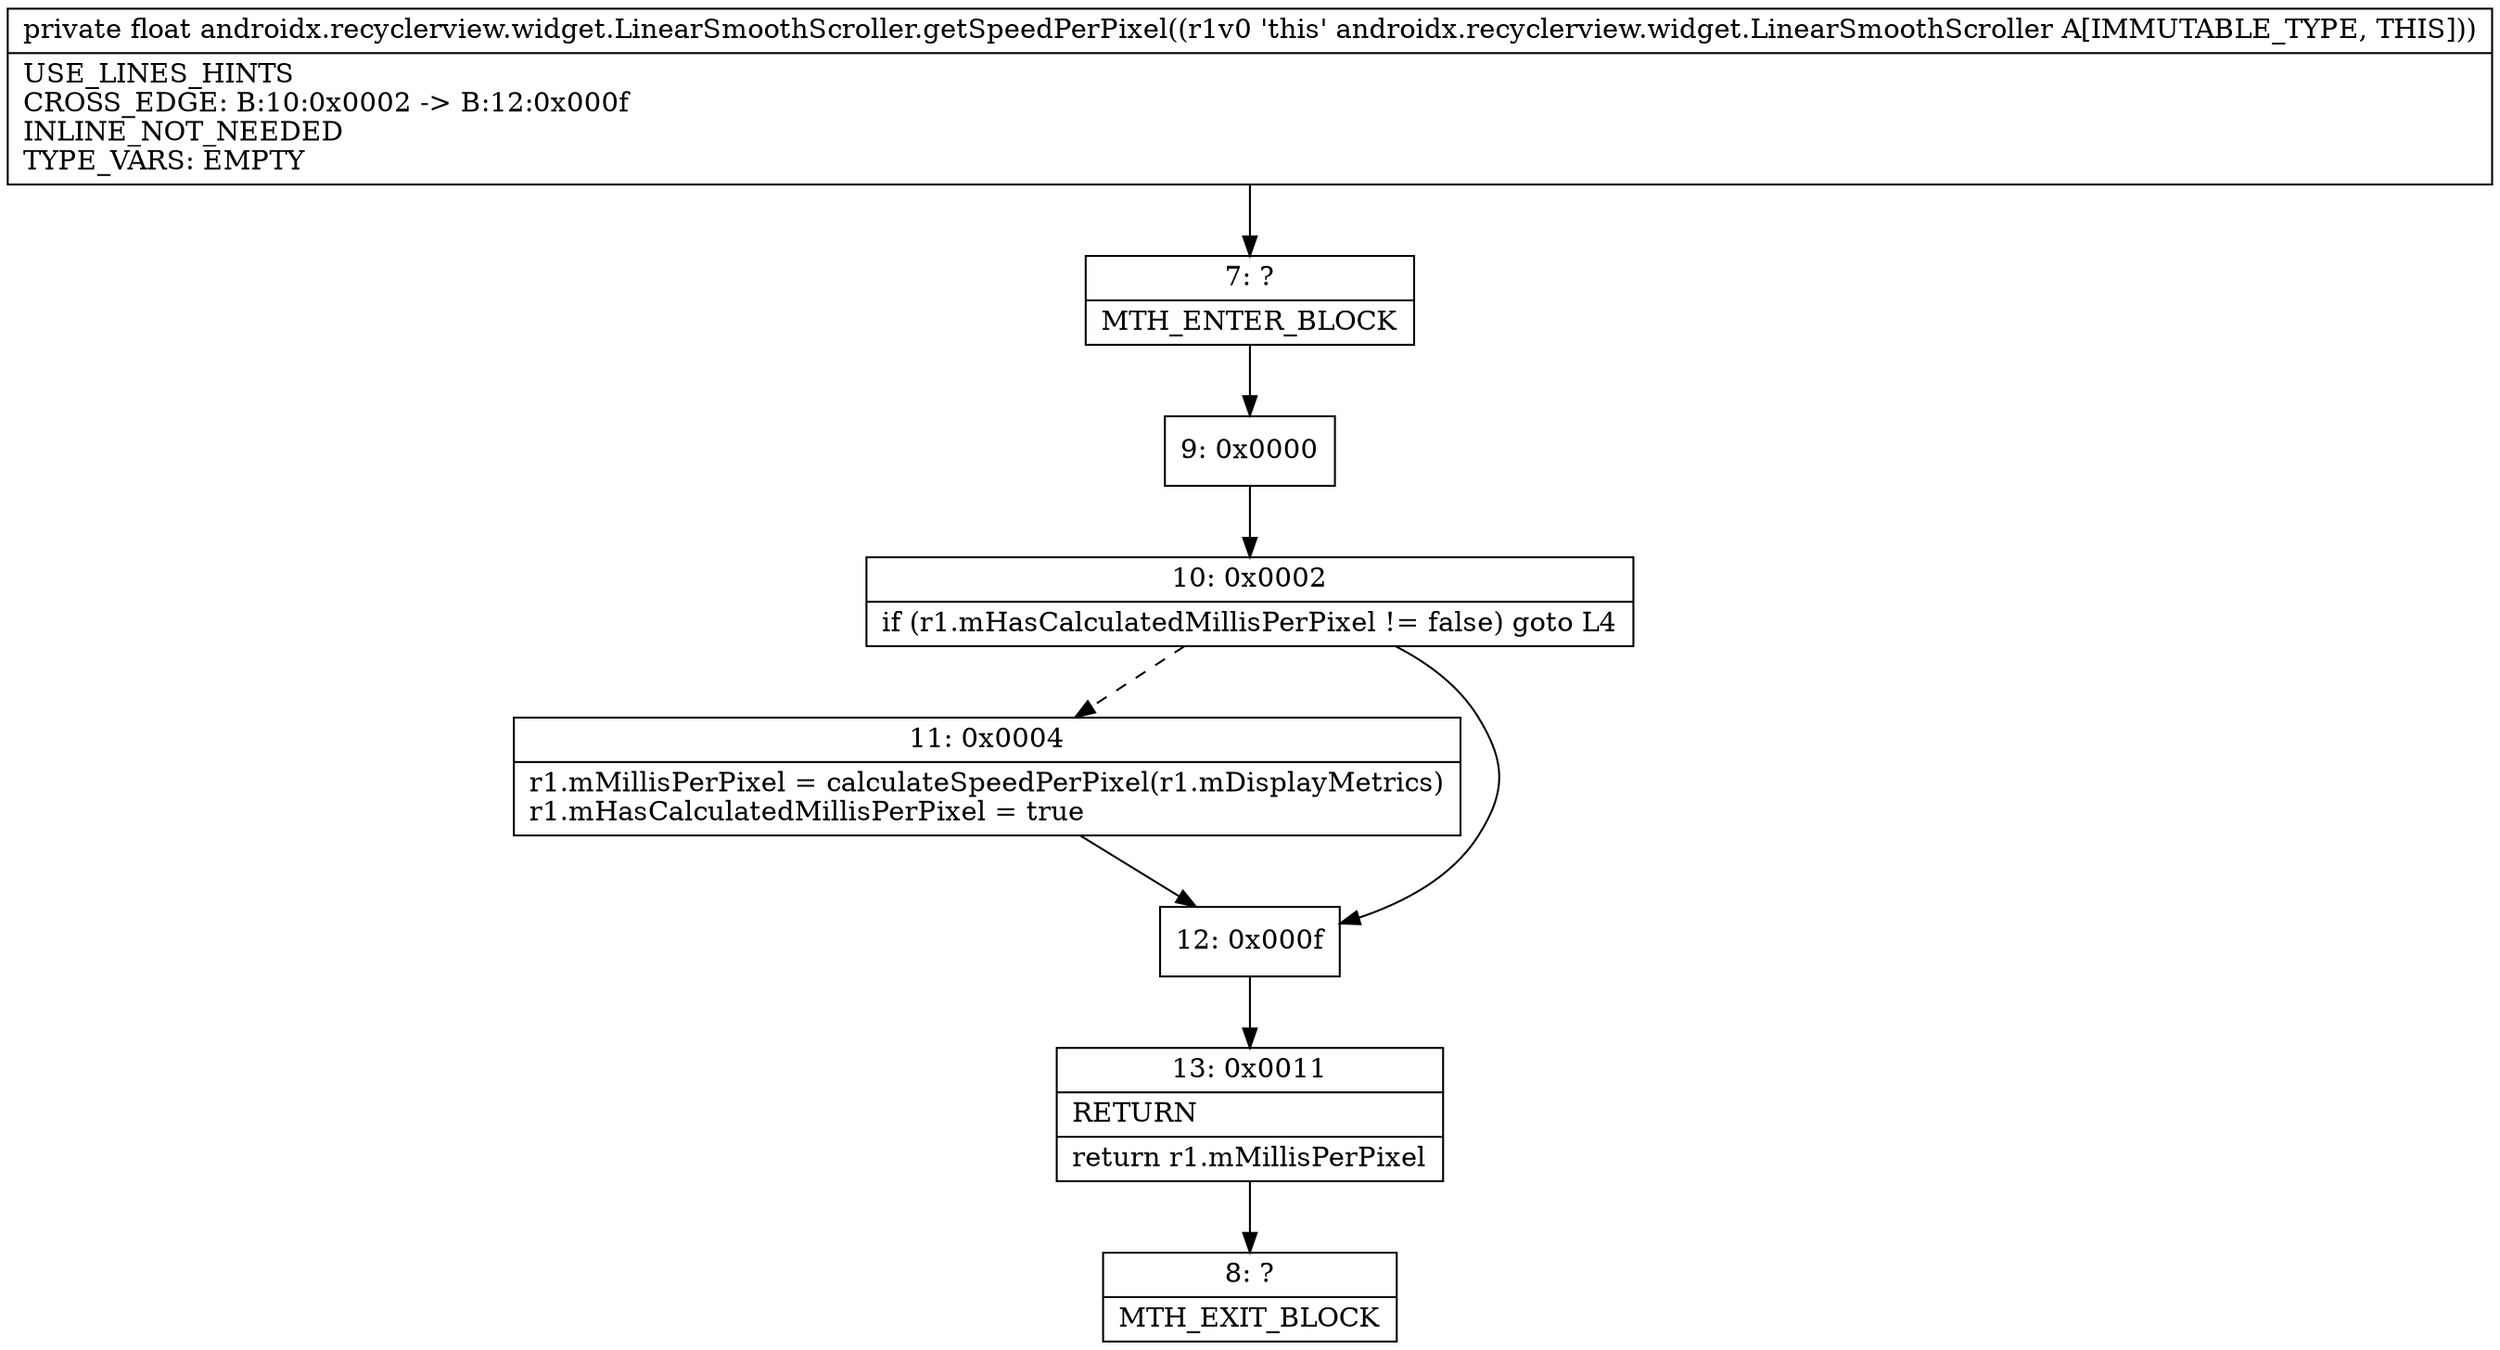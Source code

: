digraph "CFG forandroidx.recyclerview.widget.LinearSmoothScroller.getSpeedPerPixel()F" {
Node_7 [shape=record,label="{7\:\ ?|MTH_ENTER_BLOCK\l}"];
Node_9 [shape=record,label="{9\:\ 0x0000}"];
Node_10 [shape=record,label="{10\:\ 0x0002|if (r1.mHasCalculatedMillisPerPixel != false) goto L4\l}"];
Node_11 [shape=record,label="{11\:\ 0x0004|r1.mMillisPerPixel = calculateSpeedPerPixel(r1.mDisplayMetrics)\lr1.mHasCalculatedMillisPerPixel = true\l}"];
Node_12 [shape=record,label="{12\:\ 0x000f}"];
Node_13 [shape=record,label="{13\:\ 0x0011|RETURN\l|return r1.mMillisPerPixel\l}"];
Node_8 [shape=record,label="{8\:\ ?|MTH_EXIT_BLOCK\l}"];
MethodNode[shape=record,label="{private float androidx.recyclerview.widget.LinearSmoothScroller.getSpeedPerPixel((r1v0 'this' androidx.recyclerview.widget.LinearSmoothScroller A[IMMUTABLE_TYPE, THIS]))  | USE_LINES_HINTS\lCROSS_EDGE: B:10:0x0002 \-\> B:12:0x000f\lINLINE_NOT_NEEDED\lTYPE_VARS: EMPTY\l}"];
MethodNode -> Node_7;Node_7 -> Node_9;
Node_9 -> Node_10;
Node_10 -> Node_11[style=dashed];
Node_10 -> Node_12;
Node_11 -> Node_12;
Node_12 -> Node_13;
Node_13 -> Node_8;
}

